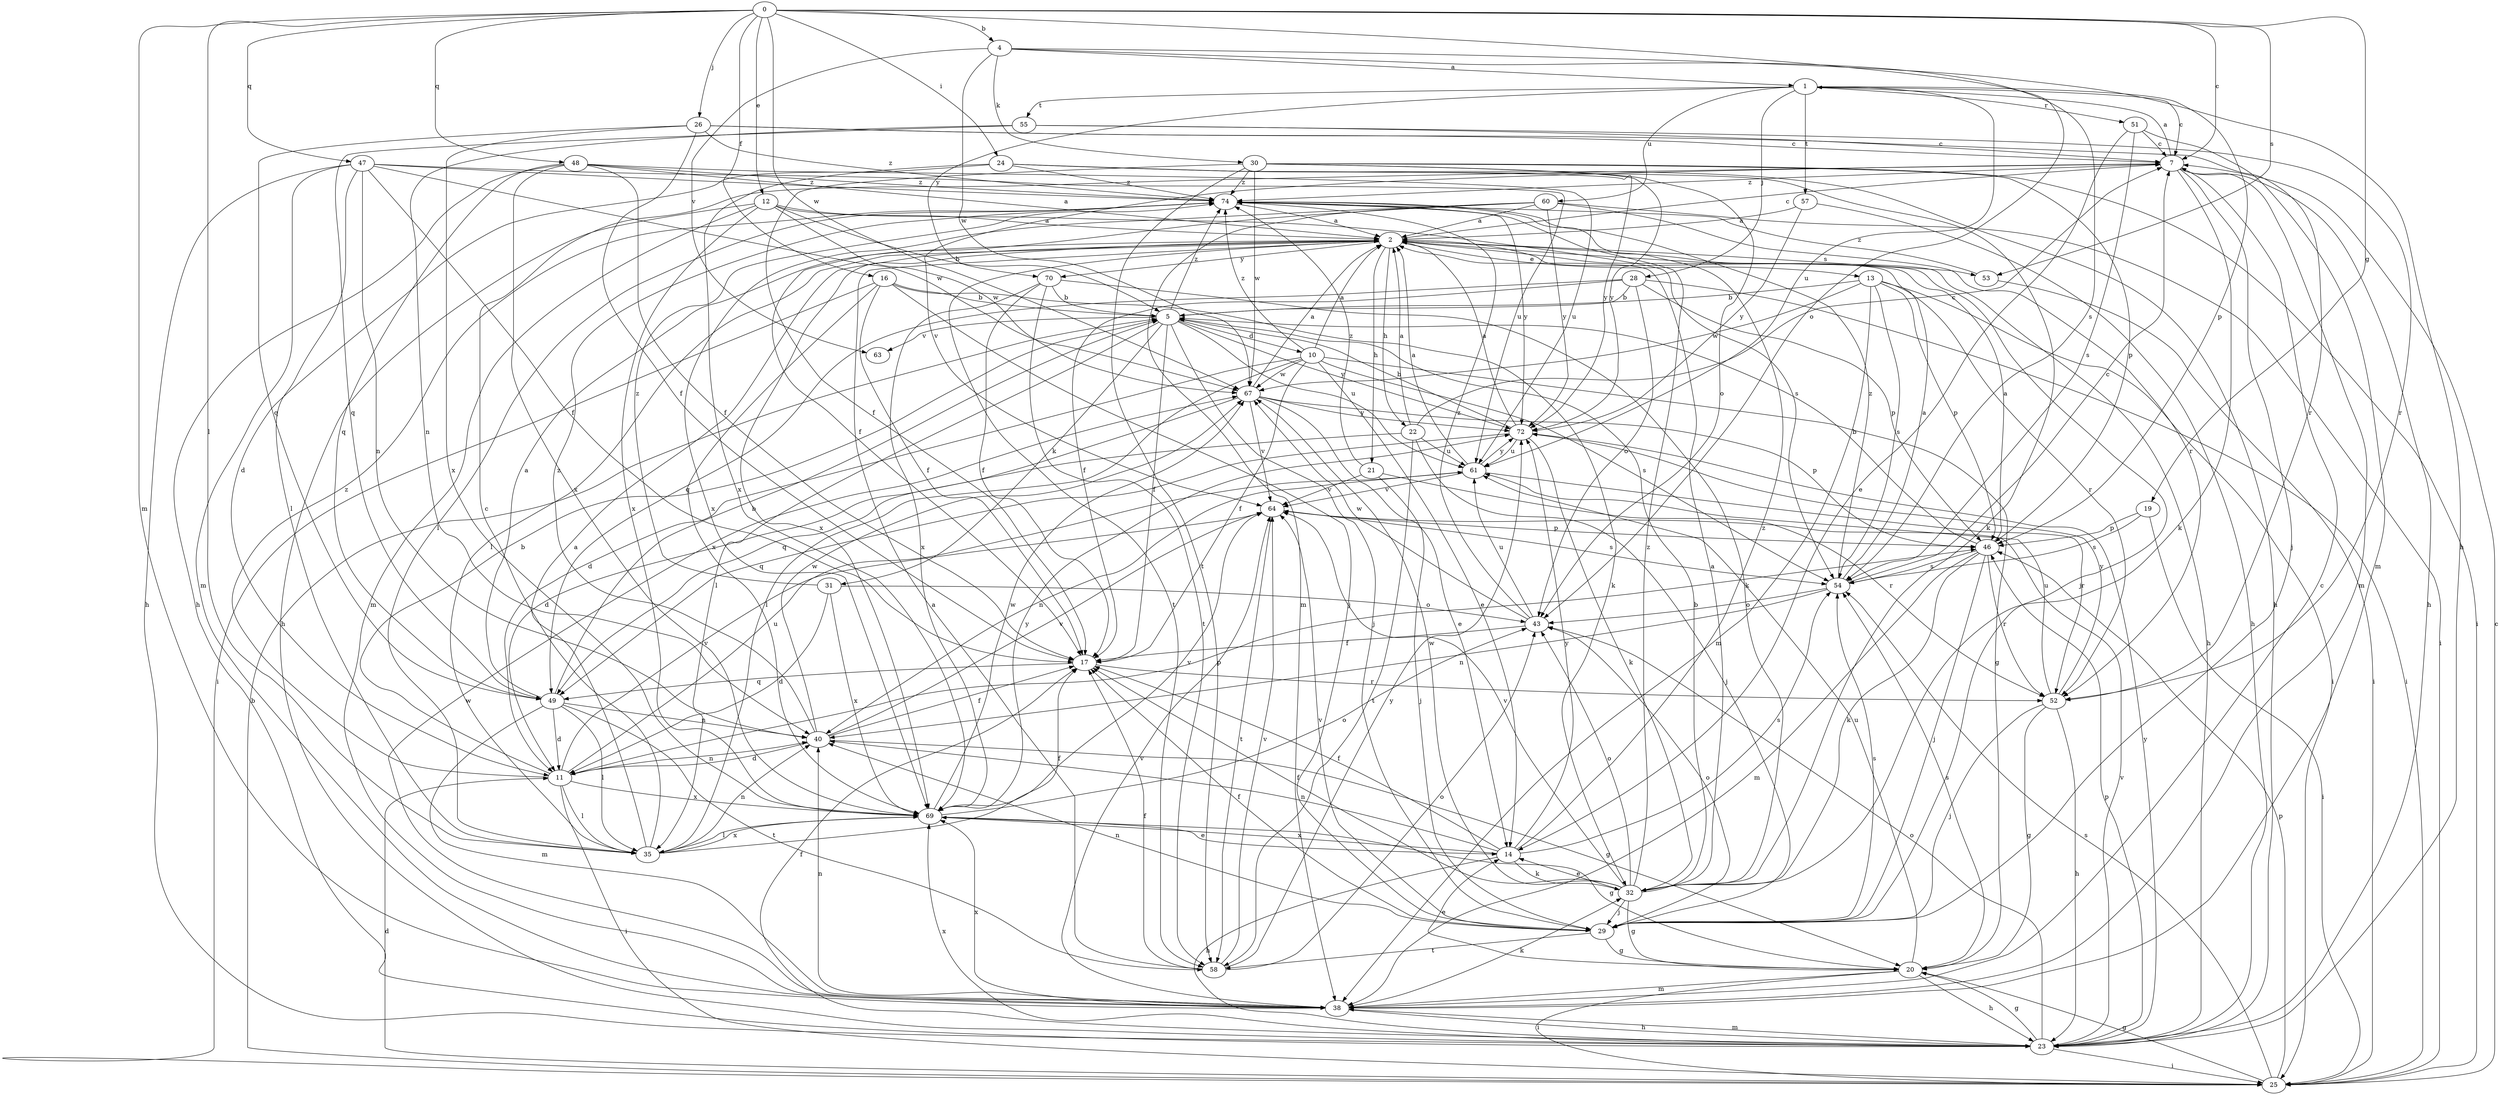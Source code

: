 strict digraph  {
0;
1;
2;
4;
5;
7;
10;
11;
12;
13;
14;
16;
17;
19;
20;
21;
22;
23;
24;
25;
26;
28;
29;
30;
31;
32;
35;
38;
40;
43;
46;
47;
48;
49;
51;
52;
53;
54;
55;
57;
58;
60;
61;
63;
64;
67;
69;
70;
72;
74;
0 -> 4  [label=b];
0 -> 7  [label=c];
0 -> 12  [label=e];
0 -> 16  [label=f];
0 -> 19  [label=g];
0 -> 24  [label=i];
0 -> 26  [label=j];
0 -> 35  [label=l];
0 -> 38  [label=m];
0 -> 43  [label=o];
0 -> 47  [label=q];
0 -> 48  [label=q];
0 -> 53  [label=s];
0 -> 67  [label=w];
1 -> 7  [label=c];
1 -> 28  [label=j];
1 -> 46  [label=p];
1 -> 51  [label=r];
1 -> 55  [label=t];
1 -> 57  [label=t];
1 -> 60  [label=u];
1 -> 61  [label=u];
1 -> 70  [label=y];
2 -> 7  [label=c];
2 -> 13  [label=e];
2 -> 21  [label=h];
2 -> 22  [label=h];
2 -> 23  [label=h];
2 -> 29  [label=j];
2 -> 35  [label=l];
2 -> 53  [label=s];
2 -> 58  [label=t];
2 -> 69  [label=x];
2 -> 70  [label=y];
4 -> 1  [label=a];
4 -> 23  [label=h];
4 -> 30  [label=k];
4 -> 54  [label=s];
4 -> 63  [label=v];
4 -> 67  [label=w];
5 -> 10  [label=d];
5 -> 17  [label=f];
5 -> 29  [label=j];
5 -> 31  [label=k];
5 -> 35  [label=l];
5 -> 61  [label=u];
5 -> 63  [label=v];
5 -> 72  [label=y];
5 -> 74  [label=z];
7 -> 1  [label=a];
7 -> 23  [label=h];
7 -> 29  [label=j];
7 -> 32  [label=k];
7 -> 38  [label=m];
7 -> 64  [label=v];
7 -> 74  [label=z];
10 -> 2  [label=a];
10 -> 11  [label=d];
10 -> 14  [label=e];
10 -> 17  [label=f];
10 -> 20  [label=g];
10 -> 35  [label=l];
10 -> 54  [label=s];
10 -> 67  [label=w];
10 -> 74  [label=z];
11 -> 5  [label=b];
11 -> 25  [label=i];
11 -> 35  [label=l];
11 -> 40  [label=n];
11 -> 46  [label=p];
11 -> 61  [label=u];
11 -> 64  [label=v];
11 -> 69  [label=x];
11 -> 74  [label=z];
12 -> 2  [label=a];
12 -> 5  [label=b];
12 -> 23  [label=h];
12 -> 38  [label=m];
12 -> 54  [label=s];
12 -> 67  [label=w];
12 -> 69  [label=x];
13 -> 5  [label=b];
13 -> 25  [label=i];
13 -> 38  [label=m];
13 -> 46  [label=p];
13 -> 52  [label=r];
13 -> 54  [label=s];
13 -> 67  [label=w];
14 -> 17  [label=f];
14 -> 23  [label=h];
14 -> 32  [label=k];
14 -> 40  [label=n];
14 -> 54  [label=s];
14 -> 69  [label=x];
14 -> 72  [label=y];
14 -> 74  [label=z];
16 -> 5  [label=b];
16 -> 17  [label=f];
16 -> 25  [label=i];
16 -> 29  [label=j];
16 -> 32  [label=k];
16 -> 69  [label=x];
17 -> 49  [label=q];
17 -> 52  [label=r];
19 -> 25  [label=i];
19 -> 46  [label=p];
19 -> 54  [label=s];
20 -> 14  [label=e];
20 -> 23  [label=h];
20 -> 25  [label=i];
20 -> 38  [label=m];
20 -> 54  [label=s];
20 -> 61  [label=u];
21 -> 29  [label=j];
21 -> 52  [label=r];
21 -> 64  [label=v];
21 -> 74  [label=z];
22 -> 2  [label=a];
22 -> 7  [label=c];
22 -> 11  [label=d];
22 -> 29  [label=j];
22 -> 58  [label=t];
22 -> 61  [label=u];
23 -> 17  [label=f];
23 -> 20  [label=g];
23 -> 25  [label=i];
23 -> 38  [label=m];
23 -> 43  [label=o];
23 -> 46  [label=p];
23 -> 64  [label=v];
23 -> 69  [label=x];
23 -> 72  [label=y];
24 -> 11  [label=d];
24 -> 23  [label=h];
24 -> 32  [label=k];
24 -> 69  [label=x];
24 -> 72  [label=y];
24 -> 74  [label=z];
25 -> 5  [label=b];
25 -> 7  [label=c];
25 -> 11  [label=d];
25 -> 20  [label=g];
25 -> 46  [label=p];
25 -> 54  [label=s];
26 -> 7  [label=c];
26 -> 17  [label=f];
26 -> 49  [label=q];
26 -> 52  [label=r];
26 -> 69  [label=x];
26 -> 74  [label=z];
28 -> 5  [label=b];
28 -> 17  [label=f];
28 -> 25  [label=i];
28 -> 43  [label=o];
28 -> 46  [label=p];
28 -> 49  [label=q];
29 -> 17  [label=f];
29 -> 20  [label=g];
29 -> 40  [label=n];
29 -> 43  [label=o];
29 -> 54  [label=s];
29 -> 58  [label=t];
29 -> 64  [label=v];
30 -> 17  [label=f];
30 -> 25  [label=i];
30 -> 43  [label=o];
30 -> 46  [label=p];
30 -> 58  [label=t];
30 -> 67  [label=w];
30 -> 72  [label=y];
30 -> 74  [label=z];
31 -> 11  [label=d];
31 -> 43  [label=o];
31 -> 69  [label=x];
31 -> 74  [label=z];
32 -> 2  [label=a];
32 -> 5  [label=b];
32 -> 14  [label=e];
32 -> 17  [label=f];
32 -> 20  [label=g];
32 -> 29  [label=j];
32 -> 43  [label=o];
32 -> 64  [label=v];
32 -> 67  [label=w];
32 -> 74  [label=z];
35 -> 2  [label=a];
35 -> 7  [label=c];
35 -> 17  [label=f];
35 -> 40  [label=n];
35 -> 69  [label=x];
38 -> 7  [label=c];
38 -> 23  [label=h];
38 -> 32  [label=k];
38 -> 40  [label=n];
38 -> 64  [label=v];
38 -> 67  [label=w];
38 -> 69  [label=x];
40 -> 11  [label=d];
40 -> 17  [label=f];
40 -> 20  [label=g];
40 -> 64  [label=v];
40 -> 67  [label=w];
40 -> 74  [label=z];
43 -> 17  [label=f];
43 -> 61  [label=u];
43 -> 67  [label=w];
43 -> 74  [label=z];
46 -> 2  [label=a];
46 -> 5  [label=b];
46 -> 29  [label=j];
46 -> 32  [label=k];
46 -> 38  [label=m];
46 -> 52  [label=r];
46 -> 54  [label=s];
47 -> 17  [label=f];
47 -> 23  [label=h];
47 -> 35  [label=l];
47 -> 38  [label=m];
47 -> 40  [label=n];
47 -> 61  [label=u];
47 -> 67  [label=w];
47 -> 74  [label=z];
48 -> 2  [label=a];
48 -> 17  [label=f];
48 -> 23  [label=h];
48 -> 49  [label=q];
48 -> 61  [label=u];
48 -> 69  [label=x];
48 -> 74  [label=z];
49 -> 2  [label=a];
49 -> 5  [label=b];
49 -> 11  [label=d];
49 -> 35  [label=l];
49 -> 38  [label=m];
49 -> 40  [label=n];
49 -> 58  [label=t];
51 -> 7  [label=c];
51 -> 14  [label=e];
51 -> 38  [label=m];
51 -> 54  [label=s];
52 -> 20  [label=g];
52 -> 23  [label=h];
52 -> 29  [label=j];
52 -> 61  [label=u];
52 -> 72  [label=y];
53 -> 25  [label=i];
53 -> 74  [label=z];
54 -> 2  [label=a];
54 -> 7  [label=c];
54 -> 40  [label=n];
54 -> 43  [label=o];
54 -> 74  [label=z];
55 -> 7  [label=c];
55 -> 40  [label=n];
55 -> 49  [label=q];
55 -> 52  [label=r];
57 -> 2  [label=a];
57 -> 23  [label=h];
57 -> 72  [label=y];
58 -> 2  [label=a];
58 -> 17  [label=f];
58 -> 43  [label=o];
58 -> 64  [label=v];
58 -> 72  [label=y];
60 -> 2  [label=a];
60 -> 17  [label=f];
60 -> 25  [label=i];
60 -> 38  [label=m];
60 -> 52  [label=r];
60 -> 69  [label=x];
60 -> 72  [label=y];
61 -> 2  [label=a];
61 -> 40  [label=n];
61 -> 52  [label=r];
61 -> 64  [label=v];
61 -> 72  [label=y];
64 -> 46  [label=p];
64 -> 54  [label=s];
64 -> 58  [label=t];
67 -> 2  [label=a];
67 -> 14  [label=e];
67 -> 46  [label=p];
67 -> 49  [label=q];
67 -> 64  [label=v];
67 -> 72  [label=y];
69 -> 14  [label=e];
69 -> 20  [label=g];
69 -> 35  [label=l];
69 -> 43  [label=o];
69 -> 64  [label=v];
69 -> 67  [label=w];
69 -> 72  [label=y];
70 -> 5  [label=b];
70 -> 17  [label=f];
70 -> 32  [label=k];
70 -> 58  [label=t];
70 -> 69  [label=x];
72 -> 2  [label=a];
72 -> 5  [label=b];
72 -> 32  [label=k];
72 -> 49  [label=q];
72 -> 61  [label=u];
74 -> 2  [label=a];
74 -> 35  [label=l];
74 -> 72  [label=y];
}
